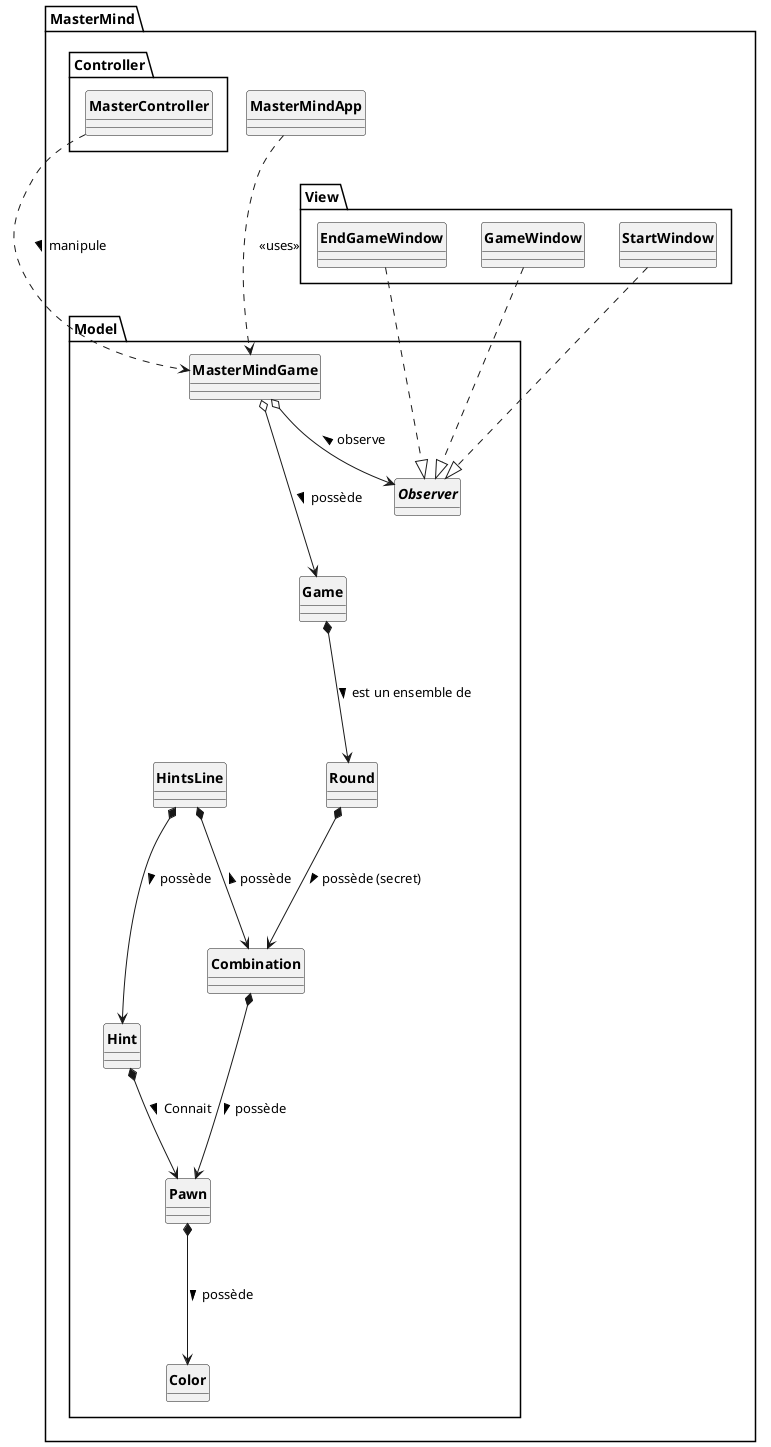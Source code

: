 @startuml
'https://plantuml.com/class-diagram
skinparam style strictuml
skinparam classAttributeIconSize 0
skinparam classFontStyle Bold
hide enum methods
hide interface attributes

package MasterMind{
    class MasterMindApp{
    }
        package Controller{
            class MasterController{
            }
        }
        package Model {
            class MasterMindGame{
            }
            class Pawn{
            }
            enum Color{
            }
            class Hint{
            }
            class HintsLine{
            }
            interface Observer{
            }
            class Round{
            }
            class Game{
            }
            class Combination{
            }
        }
        package View {
            class GameWindow {
            }
            class StartWindow{
            }
            class EndGameWindow{
            }
        }
}

'Base pas ouf mais c'est un début'
'####VUES####'
GameWindow ...|> Observer
StartWindow ...|> Observer
EndGameWindow ...|> Observer
'####MODEL####'
HintsLine *---> Hint : > possède
Combination *---> Pawn : > possède
Pawn *---> Color : > possède
Game *---> Round : > est un ensemble de
Hint *--> Pawn : > Connait
HintsLine *---> Combination : < possède
MasterMindGame o--> Observer : < observe
Round *---> Combination : > possède (secret)
MasterMindGame o---> Game : > possède
'####CONTROLLER####'
MasterController ...> MasterMindGame : > manipule
'####MAIN####'
MasterMindApp ...> MasterMindGame : <<uses>>
@enduml